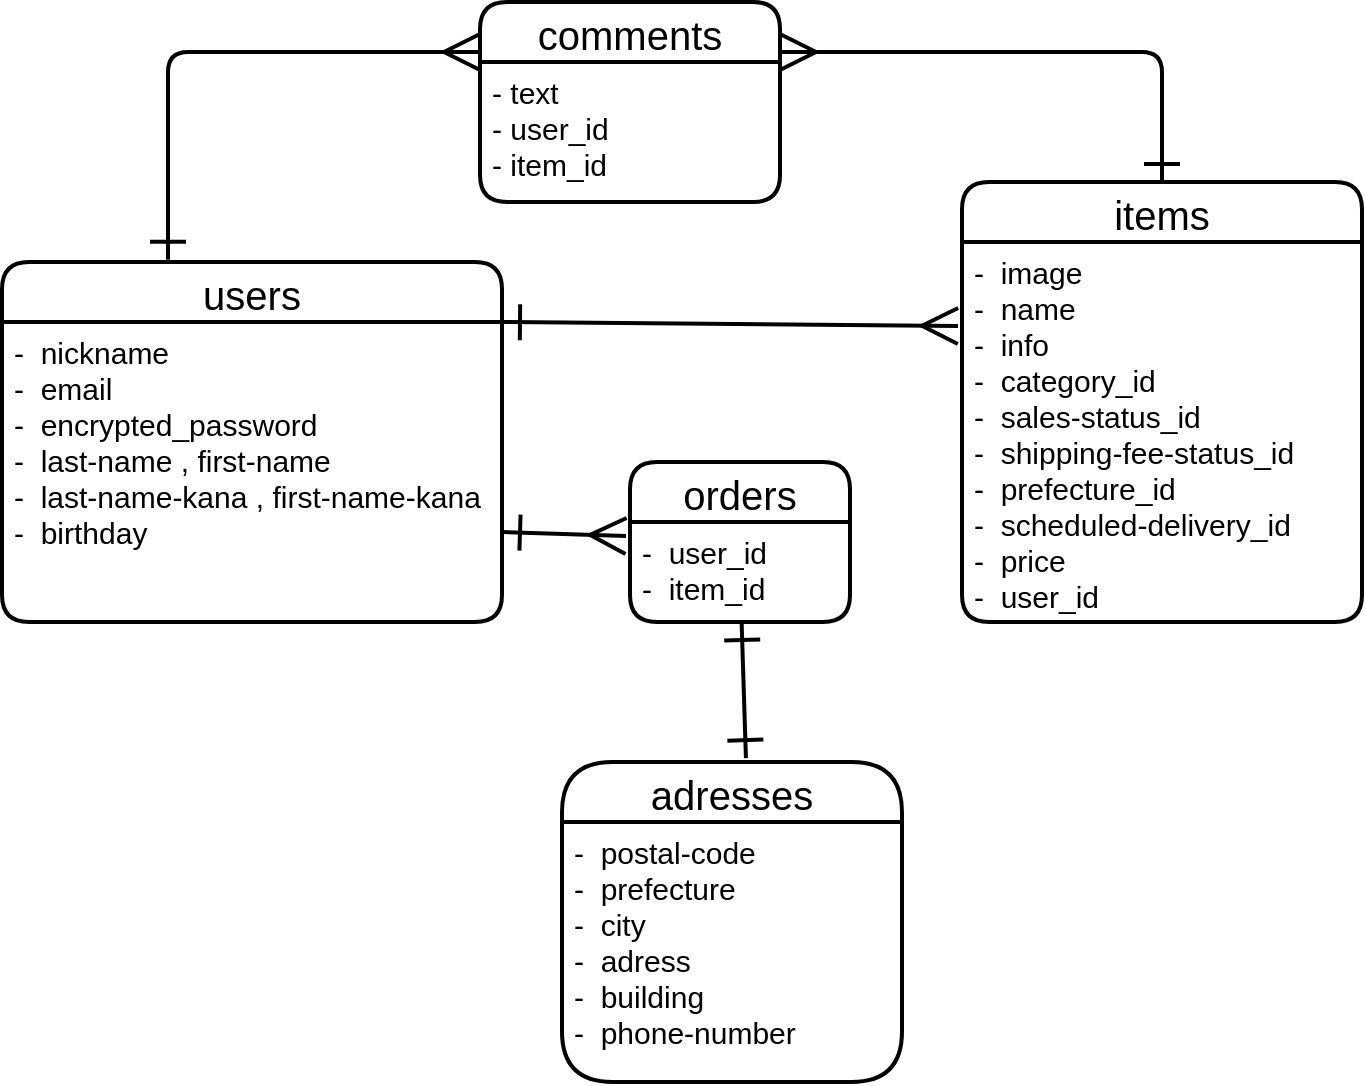 <mxfile>
    <diagram id="tXn4WrONUO2bA1YlTg7K" name="ページ1">
        <mxGraphModel dx="728" dy="680" grid="1" gridSize="10" guides="1" tooltips="1" connect="1" arrows="1" fold="1" page="1" pageScale="1" pageWidth="827" pageHeight="1169" math="0" shadow="0">
            <root>
                <mxCell id="0"/>
                <mxCell id="1" parent="0"/>
                <mxCell id="2" value="users" style="swimlane;childLayout=stackLayout;horizontal=1;startSize=30;horizontalStack=0;rounded=1;fontSize=20;fontStyle=0;strokeWidth=2;resizeParent=0;resizeLast=1;shadow=0;dashed=0;align=center;" vertex="1" parent="1">
                    <mxGeometry x="100" y="150" width="250" height="180" as="geometry"/>
                </mxCell>
                <mxCell id="3" value="-  nickname     &#10;-  email    &#10;-  encrypted_password    &#10;-  last-name , first-name&#10;-  last-name-kana , first-name-kana  &#10;-  birthday&#10;" style="align=left;strokeColor=none;fillColor=none;spacingLeft=4;fontSize=15;verticalAlign=top;resizable=0;rotatable=0;part=1;" vertex="1" parent="2">
                    <mxGeometry y="30" width="250" height="150" as="geometry"/>
                </mxCell>
                <mxCell id="4" value="items" style="swimlane;childLayout=stackLayout;horizontal=1;startSize=30;horizontalStack=0;rounded=1;fontSize=20;fontStyle=0;strokeWidth=2;resizeParent=0;resizeLast=1;shadow=0;dashed=0;align=center;" vertex="1" parent="1">
                    <mxGeometry x="580" y="110" width="200" height="220" as="geometry"/>
                </mxCell>
                <mxCell id="5" value="-  image&#10;-  name&#10;-  info&#10;-  category_id    &#10;-  sales-status_id&#10;-  shipping-fee-status_id&#10;-  prefecture_id&#10;-  scheduled-delivery_id&#10;-  price&#10;-  user_id&#10;" style="align=left;strokeColor=none;fillColor=none;spacingLeft=4;fontSize=15;verticalAlign=top;resizable=0;rotatable=0;part=1;" vertex="1" parent="4">
                    <mxGeometry y="30" width="200" height="190" as="geometry"/>
                </mxCell>
                <mxCell id="6" value="comments" style="swimlane;childLayout=stackLayout;horizontal=1;startSize=30;horizontalStack=0;rounded=1;fontSize=20;fontStyle=0;strokeWidth=2;resizeParent=0;resizeLast=1;shadow=0;dashed=0;align=center;" vertex="1" parent="1">
                    <mxGeometry x="339" y="20" width="150" height="100" as="geometry"/>
                </mxCell>
                <mxCell id="7" value="- text&#10;- user_id&#10;- item_id" style="align=left;strokeColor=none;fillColor=none;spacingLeft=4;fontSize=15;verticalAlign=top;resizable=0;rotatable=0;part=1;" vertex="1" parent="6">
                    <mxGeometry y="30" width="150" height="70" as="geometry"/>
                </mxCell>
                <mxCell id="8" value="adresses" style="swimlane;childLayout=stackLayout;horizontal=1;startSize=30;horizontalStack=0;rounded=1;fontSize=20;fontStyle=0;strokeWidth=2;resizeParent=0;resizeLast=1;shadow=0;dashed=0;align=center;arcSize=28;" vertex="1" parent="1">
                    <mxGeometry x="380" y="400" width="170" height="160" as="geometry"/>
                </mxCell>
                <mxCell id="9" value="-  postal-code&#10;-  prefecture&#10;-  city&#10;-  adress &#10;-  building&#10;-  phone-number&#10;&#10;" style="align=left;strokeColor=none;fillColor=none;spacingLeft=4;fontSize=15;verticalAlign=top;resizable=0;rotatable=0;part=1;" vertex="1" parent="8">
                    <mxGeometry y="30" width="170" height="130" as="geometry"/>
                </mxCell>
                <mxCell id="28" style="edgeStyle=none;html=1;fontSize=20;startArrow=ERone;startFill=0;endArrow=ERmany;endFill=0;verticalAlign=middle;strokeWidth=2;endSize=15;startSize=15;exitX=0.5;exitY=0;exitDx=0;exitDy=0;entryX=1;entryY=0.25;entryDx=0;entryDy=0;" edge="1" parent="1" source="4" target="6">
                    <mxGeometry x="100" y="40" as="geometry">
                        <mxPoint x="560" y="281" as="sourcePoint"/>
                        <mxPoint x="650" y="300" as="targetPoint"/>
                        <Array as="points">
                            <mxPoint x="680" y="45"/>
                        </Array>
                    </mxGeometry>
                </mxCell>
                <mxCell id="29" style="edgeStyle=none;html=1;entryX=0;entryY=0.25;entryDx=0;entryDy=0;fontSize=20;startArrow=ERone;startFill=0;endArrow=ERmany;endFill=0;verticalAlign=middle;strokeWidth=2;endSize=15;startSize=15;exitX=0.332;exitY=-0.006;exitDx=0;exitDy=0;exitPerimeter=0;" edge="1" parent="1" source="2" target="6">
                    <mxGeometry x="100" y="40" as="geometry">
                        <mxPoint x="170" y="320" as="sourcePoint"/>
                        <mxPoint x="248" y="320" as="targetPoint"/>
                        <Array as="points">
                            <mxPoint x="183" y="45"/>
                        </Array>
                    </mxGeometry>
                </mxCell>
                <mxCell id="30" style="edgeStyle=none;html=1;fontSize=20;startArrow=ERone;startFill=0;endArrow=ERmany;endFill=0;verticalAlign=middle;strokeWidth=2;endSize=15;startSize=15;entryX=-0.01;entryY=0.221;entryDx=0;entryDy=0;entryPerimeter=0;exitX=1;exitY=0;exitDx=0;exitDy=0;" edge="1" parent="1" source="3" target="5">
                    <mxGeometry x="100" y="40" as="geometry">
                        <mxPoint x="350" y="162.109" as="sourcePoint"/>
                        <mxPoint x="490" y="160" as="targetPoint"/>
                    </mxGeometry>
                </mxCell>
                <mxCell id="45" value="orders" style="swimlane;childLayout=stackLayout;horizontal=1;startSize=30;horizontalStack=0;rounded=1;fontSize=20;fontStyle=0;strokeWidth=2;resizeParent=0;resizeLast=1;shadow=0;dashed=0;align=center;" vertex="1" parent="1">
                    <mxGeometry x="414" y="250" width="110" height="80" as="geometry"/>
                </mxCell>
                <mxCell id="46" value="-  user_id&#10;-  item_id" style="align=left;strokeColor=none;fillColor=none;spacingLeft=4;fontSize=15;verticalAlign=top;resizable=0;rotatable=0;part=1;" vertex="1" parent="45">
                    <mxGeometry y="30" width="110" height="50" as="geometry"/>
                </mxCell>
                <mxCell id="51" style="edgeStyle=none;html=1;fontSize=20;startArrow=ERone;startFill=0;endArrow=ERmany;endFill=0;verticalAlign=middle;strokeWidth=2;endSize=15;startSize=15;entryX=-0.018;entryY=0.14;entryDx=0;entryDy=0;entryPerimeter=0;exitX=1;exitY=0.7;exitDx=0;exitDy=0;exitPerimeter=0;" edge="1" parent="1" source="3" target="46">
                    <mxGeometry x="110" y="50" as="geometry">
                        <mxPoint x="360" y="190" as="sourcePoint"/>
                        <mxPoint x="588" y="191.99" as="targetPoint"/>
                    </mxGeometry>
                </mxCell>
                <mxCell id="52" style="edgeStyle=none;html=1;entryX=0.541;entryY=-0.012;entryDx=0;entryDy=0;entryPerimeter=0;fontSize=15;startArrow=ERone;startFill=0;endArrow=ERone;endFill=0;startSize=15;endSize=15;strokeWidth=2;verticalAlign=middle;" edge="1" parent="1" source="46" target="8">
                    <mxGeometry relative="1" as="geometry"/>
                </mxCell>
            </root>
        </mxGraphModel>
    </diagram>
</mxfile>